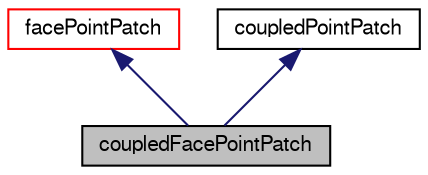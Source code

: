 digraph "coupledFacePointPatch"
{
  bgcolor="transparent";
  edge [fontname="FreeSans",fontsize="10",labelfontname="FreeSans",labelfontsize="10"];
  node [fontname="FreeSans",fontsize="10",shape=record];
  Node11 [label="coupledFacePointPatch",height=0.2,width=0.4,color="black", fillcolor="grey75", style="filled", fontcolor="black"];
  Node12 -> Node11 [dir="back",color="midnightblue",fontsize="10",style="solid",fontname="FreeSans"];
  Node12 [label="facePointPatch",height=0.2,width=0.4,color="red",URL="$a27322.html",tooltip="A pointPatch based on a polyPatch. "];
  Node19 -> Node11 [dir="back",color="midnightblue",fontsize="10",style="solid",fontname="FreeSans"];
  Node19 [label="coupledPointPatch",height=0.2,width=0.4,color="black",URL="$a27270.html",tooltip="coupled patch for post-processing. Used as the base class for processor and cyclic pointPatches ..."];
}
